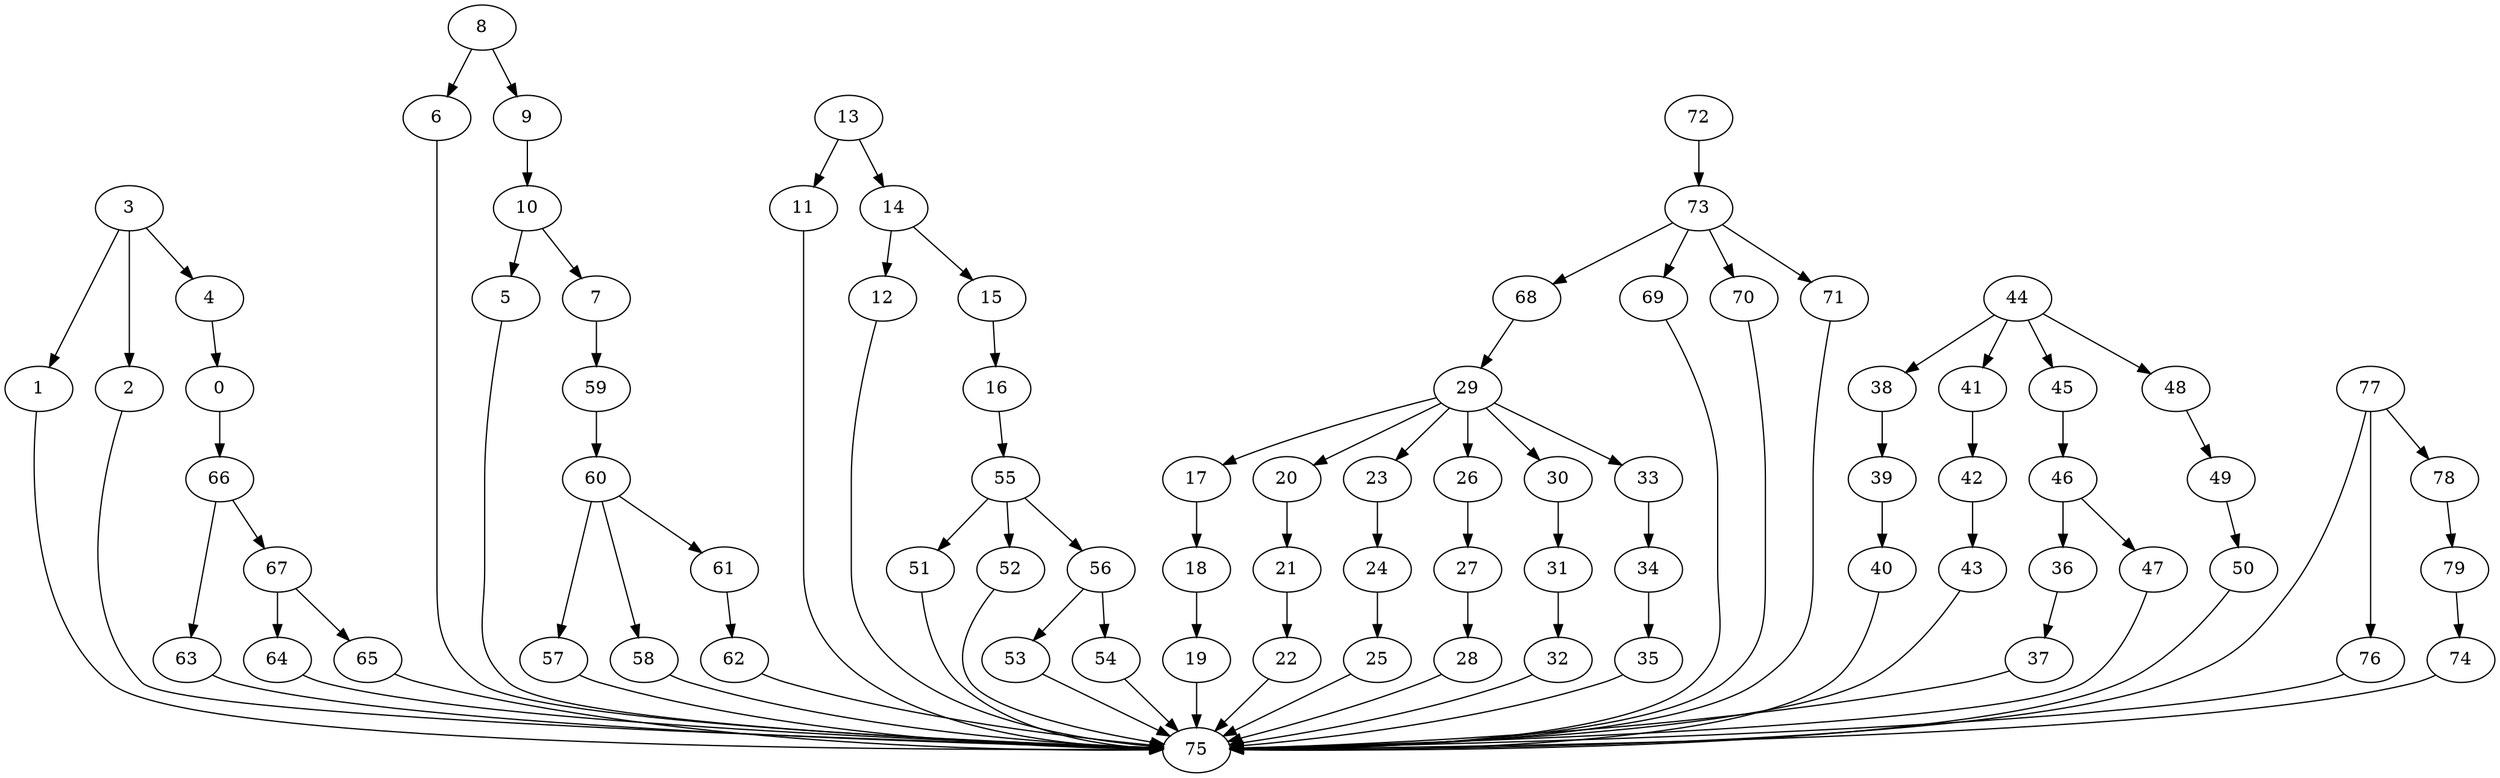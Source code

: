 strict digraph  {
0 [exec=161];
1 [exec=157];
2 [exec=67];
3 [exec=111];
4 [exec=73];
5 [exec=61];
6 [exec=192];
7 [exec=84];
8 [exec=124];
9 [exec=157];
10 [exec=86];
11 [exec=145];
12 [exec=74];
13 [exec=190];
14 [exec=66];
15 [exec=194];
16 [exec=65];
17 [exec=142];
18 [exec=126];
19 [exec=113];
20 [exec=96];
21 [exec=112];
22 [exec=70];
23 [exec=197];
24 [exec=126];
25 [exec=184];
26 [exec=176];
27 [exec=137];
28 [exec=164];
29 [exec=123];
30 [exec=68];
31 [exec=80];
32 [exec=181];
33 [exec=157];
34 [exec=92];
35 [exec=137];
36 [exec=69];
37 [exec=192];
38 [exec=196];
39 [exec=130];
40 [exec=137];
41 [exec=139];
42 [exec=177];
43 [exec=198];
44 [exec=166];
45 [exec=67];
46 [exec=73];
47 [exec=119];
48 [exec=171];
49 [exec=66];
50 [exec=65];
51 [exec=93];
52 [exec=79];
53 [exec=176];
54 [exec=65];
55 [exec=105];
56 [exec=123];
57 [exec=152];
58 [exec=190];
59 [exec=121];
60 [exec=85];
61 [exec=160];
62 [exec=190];
63 [exec=88];
64 [exec=109];
65 [exec=109];
66 [exec=53];
67 [exec=174];
68 [exec=194];
69 [exec=131];
70 [exec=82];
71 [exec=181];
72 [exec=63];
73 [exec=166];
74 [exec=67];
75 [exec=103];
76 [exec=162];
77 [exec=91];
78 [exec=78];
79 [exec=137];
0 -> 66  [comm=20];
1 -> 75  [comm=10];
2 -> 75  [comm=18];
3 -> 4  [comm=15];
3 -> 1  [comm=7];
3 -> 2  [comm=17];
4 -> 0  [comm=19];
5 -> 75  [comm=17];
6 -> 75  [comm=7];
7 -> 59  [comm=10];
8 -> 9  [comm=10];
8 -> 6  [comm=9];
9 -> 10  [comm=5];
10 -> 5  [comm=9];
10 -> 7  [comm=19];
11 -> 75  [comm=9];
12 -> 75  [comm=20];
13 -> 14  [comm=16];
13 -> 11  [comm=9];
14 -> 12  [comm=9];
14 -> 15  [comm=5];
15 -> 16  [comm=5];
16 -> 55  [comm=8];
17 -> 18  [comm=9];
18 -> 19  [comm=18];
19 -> 75  [comm=11];
20 -> 21  [comm=11];
21 -> 22  [comm=5];
22 -> 75  [comm=13];
23 -> 24  [comm=11];
24 -> 25  [comm=14];
25 -> 75  [comm=12];
26 -> 27  [comm=15];
27 -> 28  [comm=13];
28 -> 75  [comm=18];
29 -> 30  [comm=9];
29 -> 17  [comm=6];
29 -> 20  [comm=16];
29 -> 23  [comm=19];
29 -> 26  [comm=18];
29 -> 33  [comm=9];
30 -> 31  [comm=9];
31 -> 32  [comm=5];
32 -> 75  [comm=19];
33 -> 34  [comm=10];
34 -> 35  [comm=5];
35 -> 75  [comm=9];
36 -> 37  [comm=10];
37 -> 75  [comm=9];
38 -> 39  [comm=20];
39 -> 40  [comm=8];
40 -> 75  [comm=6];
41 -> 42  [comm=15];
42 -> 43  [comm=20];
43 -> 75  [comm=8];
44 -> 45  [comm=6];
44 -> 38  [comm=12];
44 -> 41  [comm=11];
44 -> 48  [comm=13];
45 -> 46  [comm=6];
46 -> 47  [comm=8];
46 -> 36  [comm=19];
47 -> 75  [comm=5];
48 -> 49  [comm=7];
49 -> 50  [comm=19];
50 -> 75  [comm=15];
51 -> 75  [comm=11];
52 -> 75  [comm=13];
53 -> 75  [comm=19];
54 -> 75  [comm=20];
55 -> 56  [comm=12];
55 -> 51  [comm=13];
55 -> 52  [comm=11];
56 -> 53  [comm=19];
56 -> 54  [comm=9];
57 -> 75  [comm=18];
58 -> 75  [comm=8];
59 -> 60  [comm=17];
60 -> 57  [comm=19];
60 -> 58  [comm=15];
60 -> 61  [comm=7];
61 -> 62  [comm=12];
62 -> 75  [comm=18];
63 -> 75  [comm=7];
64 -> 75  [comm=11];
65 -> 75  [comm=14];
66 -> 67  [comm=8];
66 -> 63  [comm=9];
67 -> 64  [comm=16];
67 -> 65  [comm=9];
68 -> 29  [comm=13];
69 -> 75  [comm=9];
70 -> 75  [comm=19];
71 -> 75  [comm=12];
72 -> 73  [comm=8];
73 -> 68  [comm=17];
73 -> 69  [comm=20];
73 -> 70  [comm=10];
73 -> 71  [comm=12];
74 -> 75  [comm=10];
76 -> 75  [comm=18];
77 -> 78  [comm=17];
77 -> 75  [comm=15];
77 -> 76  [comm=18];
78 -> 79  [comm=11];
79 -> 74  [comm=16];
}
